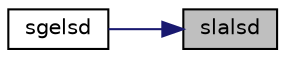 digraph "slalsd"
{
 // LATEX_PDF_SIZE
  edge [fontname="Helvetica",fontsize="10",labelfontname="Helvetica",labelfontsize="10"];
  node [fontname="Helvetica",fontsize="10",shape=record];
  rankdir="RL";
  Node1 [label="slalsd",height=0.2,width=0.4,color="black", fillcolor="grey75", style="filled", fontcolor="black",tooltip="SLALSD uses the singular value decomposition of A to solve the least squares problem."];
  Node1 -> Node2 [dir="back",color="midnightblue",fontsize="10",style="solid",fontname="Helvetica"];
  Node2 [label="sgelsd",height=0.2,width=0.4,color="black", fillcolor="white", style="filled",URL="$sgelsd_8f.html#abc655f9cb0f6cfff81b3cafc03c41dcb",tooltip="SGELSD computes the minimum-norm solution to a linear least squares problem for GE matrices"];
}

